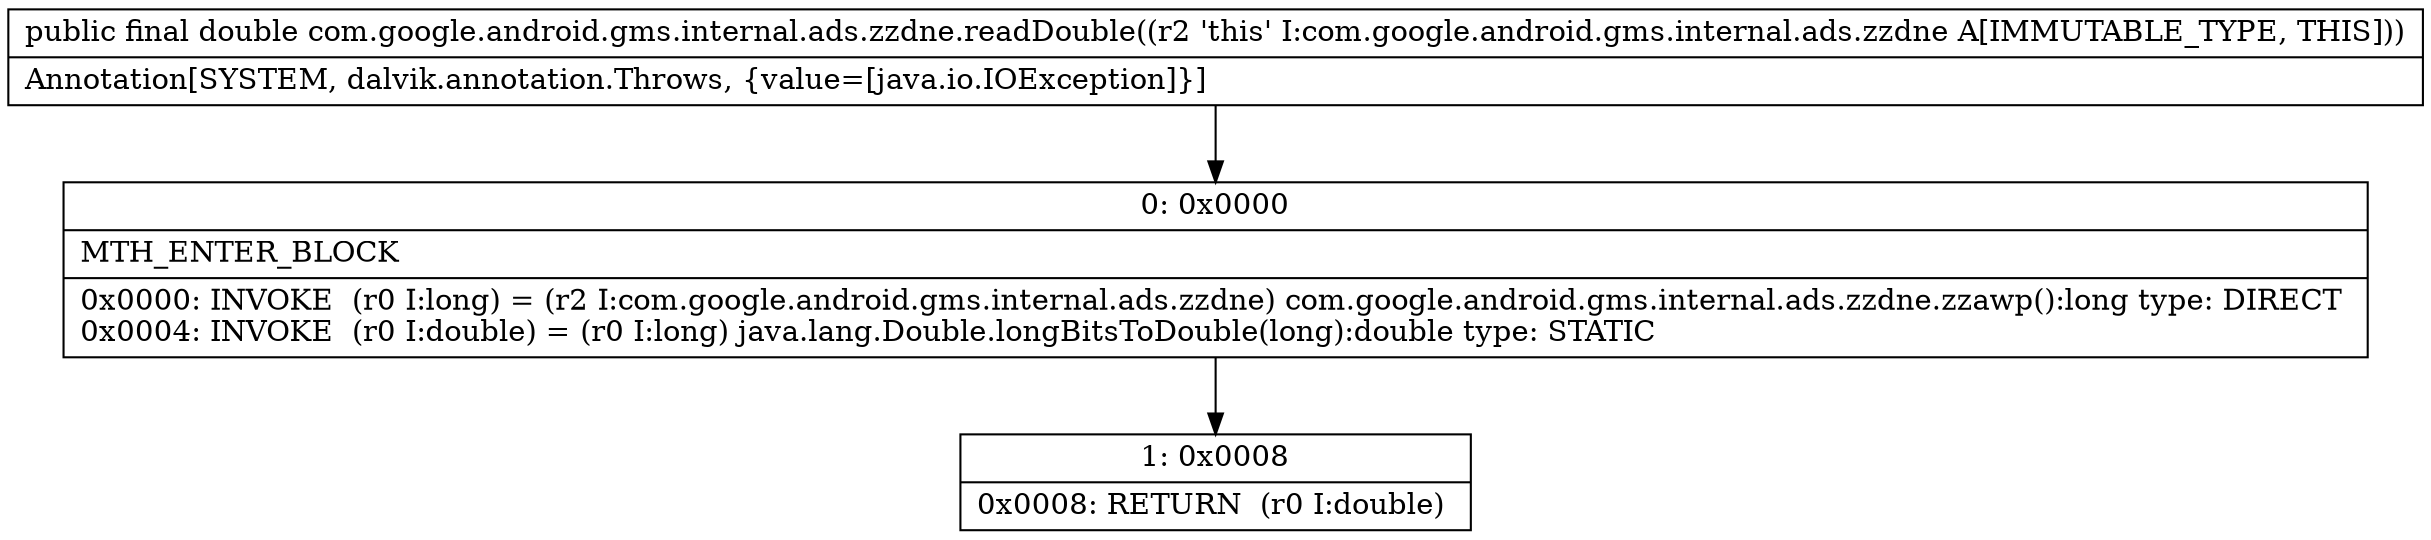 digraph "CFG forcom.google.android.gms.internal.ads.zzdne.readDouble()D" {
Node_0 [shape=record,label="{0\:\ 0x0000|MTH_ENTER_BLOCK\l|0x0000: INVOKE  (r0 I:long) = (r2 I:com.google.android.gms.internal.ads.zzdne) com.google.android.gms.internal.ads.zzdne.zzawp():long type: DIRECT \l0x0004: INVOKE  (r0 I:double) = (r0 I:long) java.lang.Double.longBitsToDouble(long):double type: STATIC \l}"];
Node_1 [shape=record,label="{1\:\ 0x0008|0x0008: RETURN  (r0 I:double) \l}"];
MethodNode[shape=record,label="{public final double com.google.android.gms.internal.ads.zzdne.readDouble((r2 'this' I:com.google.android.gms.internal.ads.zzdne A[IMMUTABLE_TYPE, THIS]))  | Annotation[SYSTEM, dalvik.annotation.Throws, \{value=[java.io.IOException]\}]\l}"];
MethodNode -> Node_0;
Node_0 -> Node_1;
}

